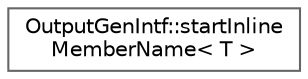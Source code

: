 digraph "Graphical Class Hierarchy"
{
 // INTERACTIVE_SVG=YES
 // LATEX_PDF_SIZE
  bgcolor="transparent";
  edge [fontname=Helvetica,fontsize=10,labelfontname=Helvetica,labelfontsize=10];
  node [fontname=Helvetica,fontsize=10,shape=box,height=0.2,width=0.4];
  rankdir="LR";
  Node0 [label="OutputGenIntf::startInline\lMemberName\< T \>",height=0.2,width=0.4,color="grey40", fillcolor="white", style="filled",URL="$d6/d4f/struct_output_gen_intf_1_1start_inline_member_name.html",tooltip=" "];
}
